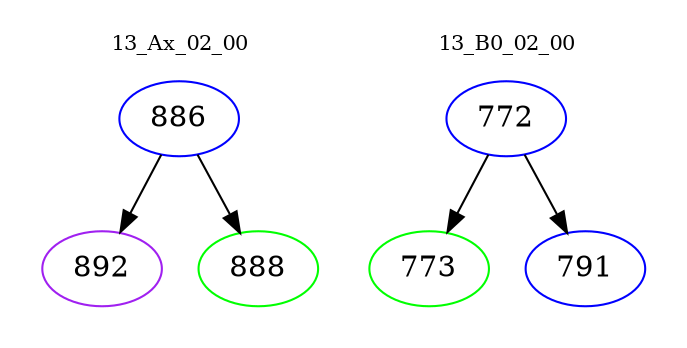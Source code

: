 digraph{
subgraph cluster_0 {
color = white
label = "13_Ax_02_00";
fontsize=10;
T0_886 [label="886", color="blue"]
T0_886 -> T0_892 [color="black"]
T0_892 [label="892", color="purple"]
T0_886 -> T0_888 [color="black"]
T0_888 [label="888", color="green"]
}
subgraph cluster_1 {
color = white
label = "13_B0_02_00";
fontsize=10;
T1_772 [label="772", color="blue"]
T1_772 -> T1_773 [color="black"]
T1_773 [label="773", color="green"]
T1_772 -> T1_791 [color="black"]
T1_791 [label="791", color="blue"]
}
}
